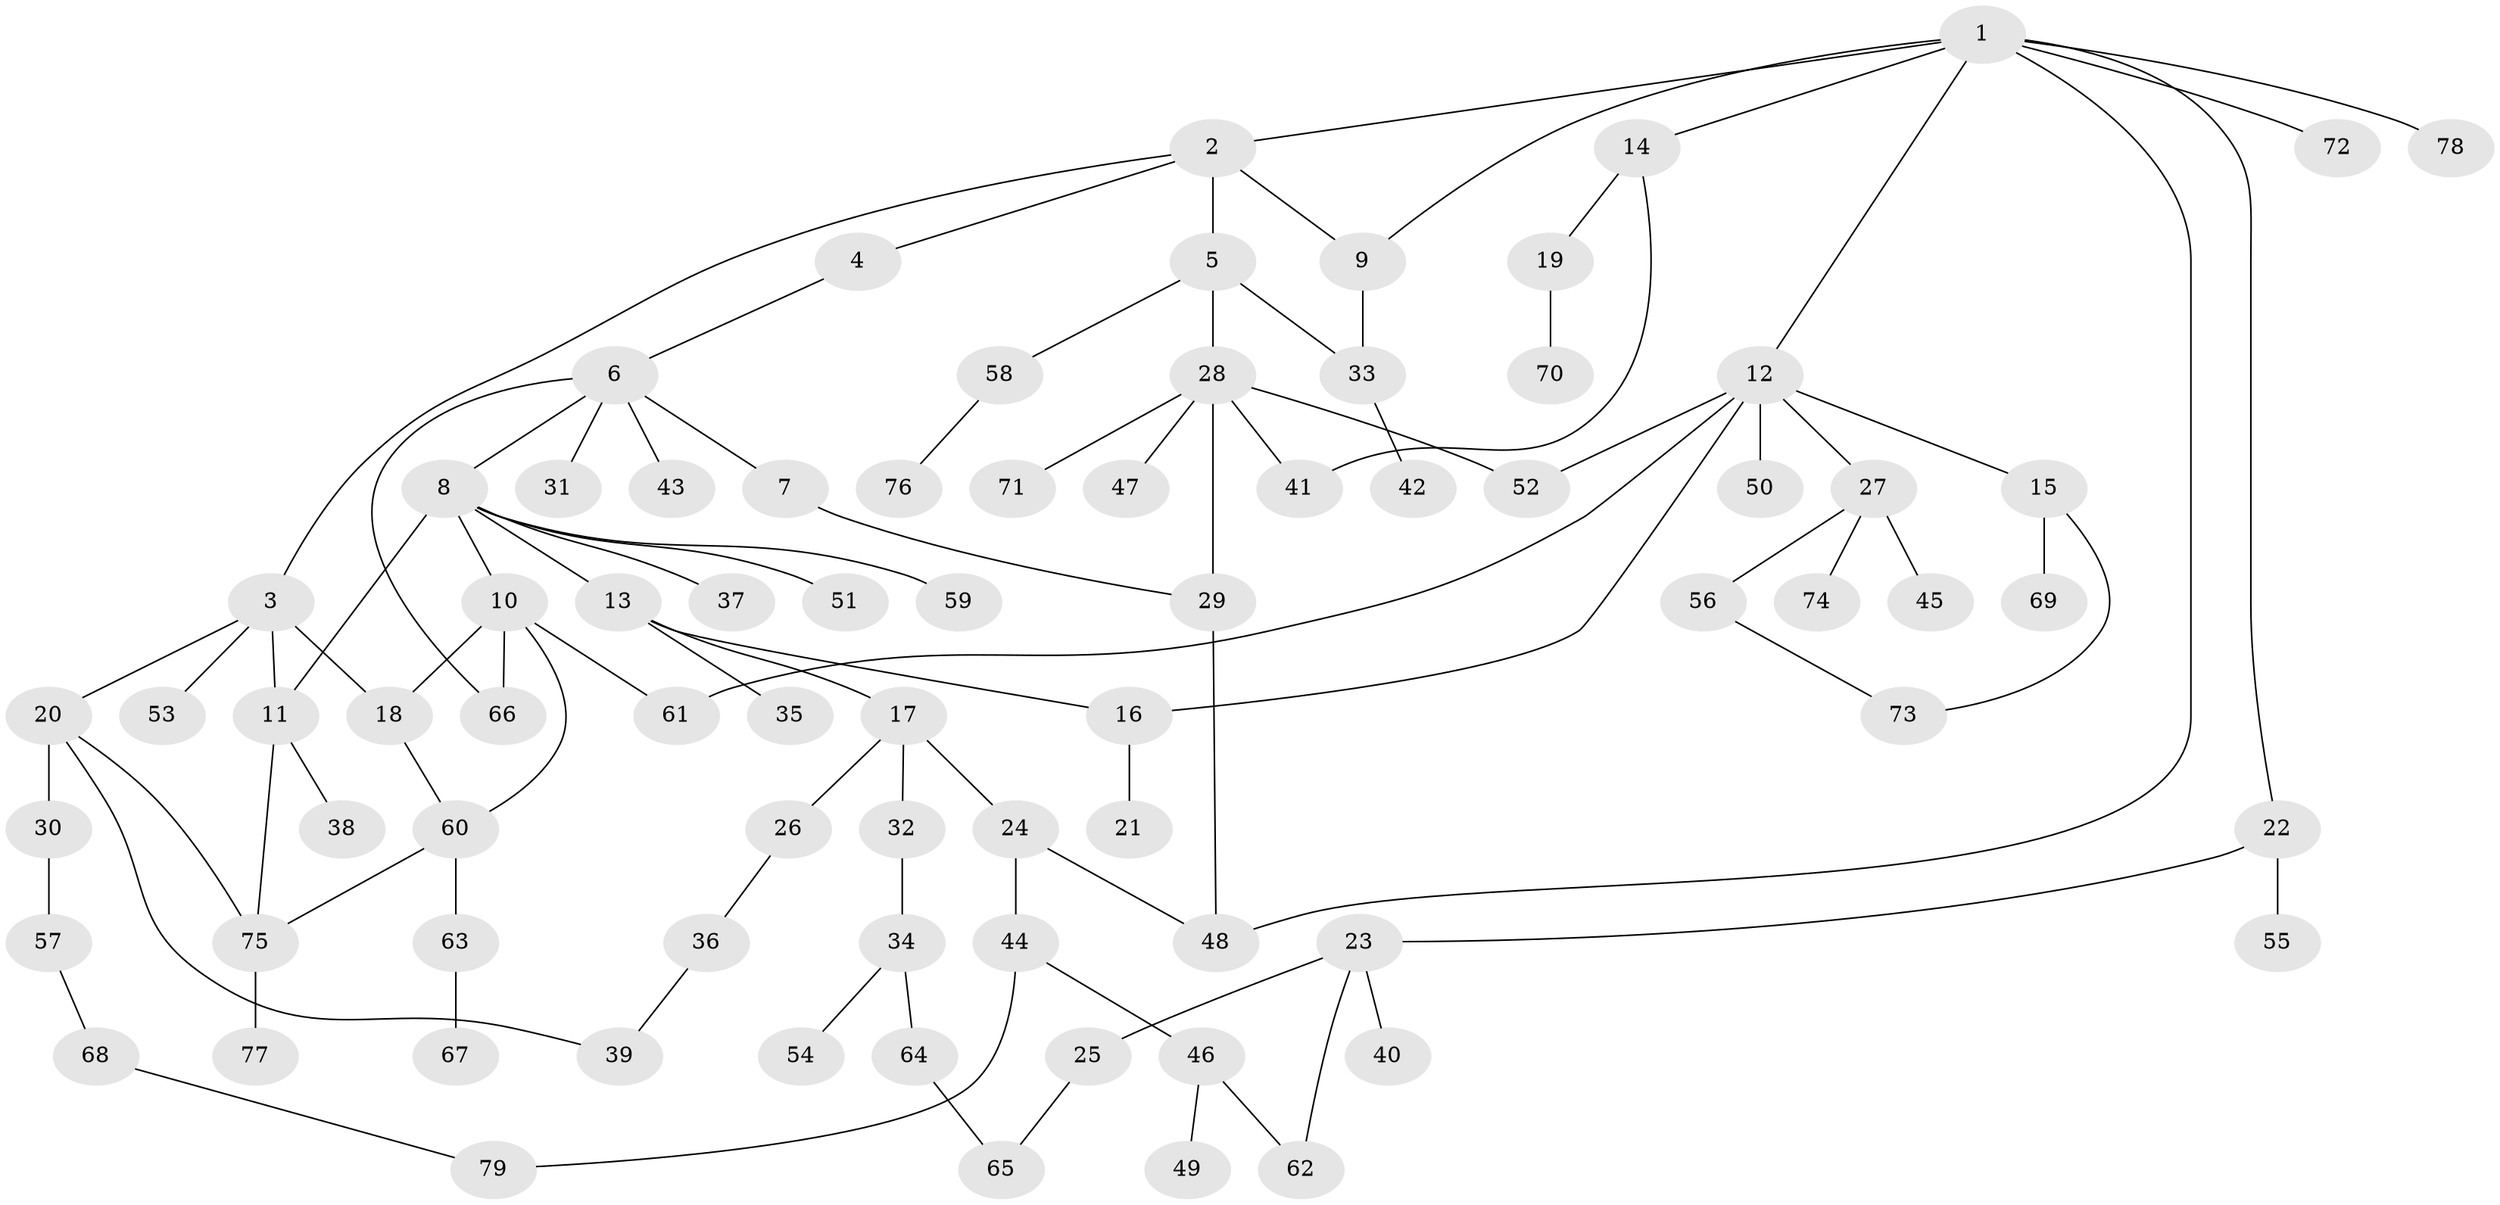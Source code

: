// coarse degree distribution, {1: 0.6521739130434783, 3: 0.08695652173913043, 10: 0.043478260869565216, 2: 0.13043478260869565, 9: 0.043478260869565216, 4: 0.043478260869565216}
// Generated by graph-tools (version 1.1) at 2025/44/03/04/25 21:44:33]
// undirected, 79 vertices, 98 edges
graph export_dot {
graph [start="1"]
  node [color=gray90,style=filled];
  1;
  2;
  3;
  4;
  5;
  6;
  7;
  8;
  9;
  10;
  11;
  12;
  13;
  14;
  15;
  16;
  17;
  18;
  19;
  20;
  21;
  22;
  23;
  24;
  25;
  26;
  27;
  28;
  29;
  30;
  31;
  32;
  33;
  34;
  35;
  36;
  37;
  38;
  39;
  40;
  41;
  42;
  43;
  44;
  45;
  46;
  47;
  48;
  49;
  50;
  51;
  52;
  53;
  54;
  55;
  56;
  57;
  58;
  59;
  60;
  61;
  62;
  63;
  64;
  65;
  66;
  67;
  68;
  69;
  70;
  71;
  72;
  73;
  74;
  75;
  76;
  77;
  78;
  79;
  1 -- 2;
  1 -- 9;
  1 -- 12;
  1 -- 14;
  1 -- 22;
  1 -- 48;
  1 -- 72;
  1 -- 78;
  2 -- 3;
  2 -- 4;
  2 -- 5;
  2 -- 9;
  3 -- 18;
  3 -- 20;
  3 -- 53;
  3 -- 11;
  4 -- 6;
  5 -- 28;
  5 -- 33;
  5 -- 58;
  6 -- 7;
  6 -- 8;
  6 -- 31;
  6 -- 43;
  6 -- 66;
  7 -- 29;
  8 -- 10;
  8 -- 11;
  8 -- 13;
  8 -- 37;
  8 -- 51;
  8 -- 59;
  9 -- 33;
  10 -- 60;
  10 -- 18;
  10 -- 66;
  10 -- 61;
  11 -- 38;
  11 -- 75;
  12 -- 15;
  12 -- 27;
  12 -- 50;
  12 -- 52;
  12 -- 61;
  12 -- 16;
  13 -- 16;
  13 -- 17;
  13 -- 35;
  14 -- 19;
  14 -- 41;
  15 -- 69;
  15 -- 73;
  16 -- 21;
  17 -- 24;
  17 -- 26;
  17 -- 32;
  18 -- 60;
  19 -- 70;
  20 -- 30;
  20 -- 75;
  20 -- 39;
  22 -- 23;
  22 -- 55;
  23 -- 25;
  23 -- 40;
  23 -- 62;
  24 -- 44;
  24 -- 48;
  25 -- 65;
  26 -- 36;
  27 -- 45;
  27 -- 56;
  27 -- 74;
  28 -- 29;
  28 -- 41;
  28 -- 47;
  28 -- 71;
  28 -- 52;
  29 -- 48;
  30 -- 57;
  32 -- 34;
  33 -- 42;
  34 -- 54;
  34 -- 64;
  36 -- 39;
  44 -- 46;
  44 -- 79;
  46 -- 49;
  46 -- 62;
  56 -- 73;
  57 -- 68;
  58 -- 76;
  60 -- 63;
  60 -- 75;
  63 -- 67;
  64 -- 65;
  68 -- 79;
  75 -- 77;
}
